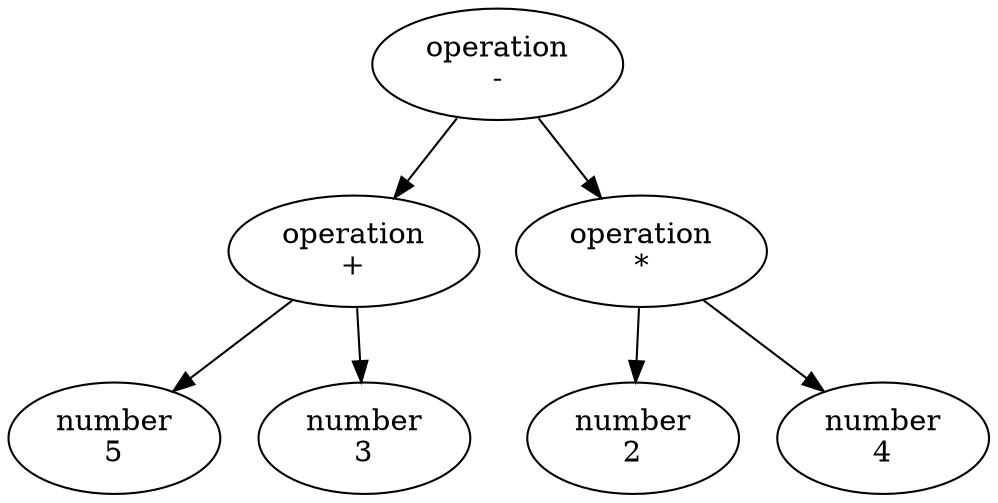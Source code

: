 digraph AST {
  node0 [label="operation\n-"];
  node1 [label="operation\n+"];
  node0 -> node1;
  node2 [label="number\n5"];
  node1 -> node2;
  node3 [label="number\n3"];
  node1 -> node3;
  node4 [label="operation\n*"];
  node0 -> node4;
  node5 [label="number\n2"];
  node4 -> node5;
  node6 [label="number\n4"];
  node4 -> node6;
}
